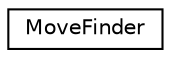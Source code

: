 digraph "Graphical Class Hierarchy"
{
  edge [fontname="Helvetica",fontsize="10",labelfontname="Helvetica",labelfontsize="10"];
  node [fontname="Helvetica",fontsize="10",shape=record];
  rankdir="LR";
  Node0 [label="MoveFinder",height=0.2,width=0.4,color="black", fillcolor="white", style="filled",URL="$classMoveFinder.html"];
}
